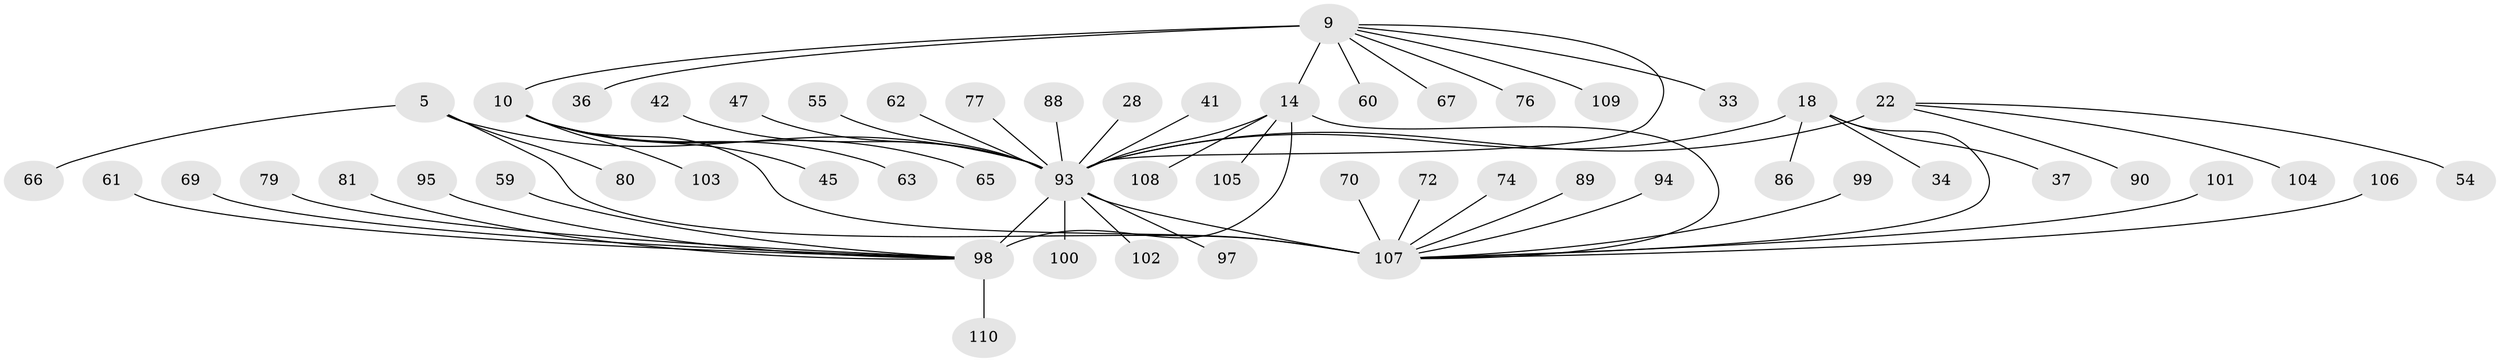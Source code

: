 // original degree distribution, {5: 0.045454545454545456, 7: 0.05454545454545454, 11: 0.00909090909090909, 12: 0.00909090909090909, 6: 0.045454545454545456, 9: 0.01818181818181818, 10: 0.03636363636363636, 8: 0.02727272727272727, 2: 0.16363636363636364, 1: 0.5545454545454546, 3: 0.02727272727272727, 4: 0.00909090909090909}
// Generated by graph-tools (version 1.1) at 2025/55/03/09/25 04:55:45]
// undirected, 55 vertices, 60 edges
graph export_dot {
graph [start="1"]
  node [color=gray90,style=filled];
  5 [super="+1"];
  9 [super="+6"];
  10 [super="+8"];
  14 [super="+12+13"];
  18 [super="+16"];
  22 [super="+21"];
  28;
  33;
  34;
  36;
  37;
  41;
  42;
  45;
  47;
  54;
  55;
  59;
  60;
  61;
  62;
  63;
  65;
  66;
  67;
  69;
  70 [super="+49"];
  72 [super="+27"];
  74;
  76;
  77;
  79 [super="+40"];
  80 [super="+78"];
  81;
  86;
  88;
  89;
  90;
  93 [super="+73+92+51"];
  94 [super="+85"];
  95;
  97;
  98 [super="+15+29+44"];
  99 [super="+26"];
  100;
  101 [super="+68"];
  102;
  103;
  104;
  105;
  106 [super="+96"];
  107 [super="+83"];
  108 [super="+84"];
  109 [super="+50"];
  110;
  5 -- 66;
  5 -- 80;
  5 -- 93;
  5 -- 107 [weight=6];
  9 -- 10 [weight=6];
  9 -- 14;
  9 -- 36;
  9 -- 67;
  9 -- 76;
  9 -- 33;
  9 -- 60;
  9 -- 109;
  9 -- 93 [weight=3];
  10 -- 63;
  10 -- 65;
  10 -- 103;
  10 -- 45;
  10 -- 107 [weight=2];
  14 -- 105;
  14 -- 108;
  14 -- 93 [weight=2];
  14 -- 98 [weight=6];
  14 -- 107 [weight=2];
  18 -- 37;
  18 -- 86;
  18 -- 34;
  18 -- 107;
  18 -- 93 [weight=10];
  22 -- 104;
  22 -- 54;
  22 -- 90;
  22 -- 93 [weight=6];
  28 -- 93;
  41 -- 93;
  42 -- 93;
  47 -- 93;
  55 -- 93;
  59 -- 98;
  61 -- 98;
  62 -- 93;
  69 -- 98;
  70 -- 107;
  72 -- 107;
  74 -- 107;
  77 -- 93;
  79 -- 98;
  81 -- 98;
  88 -- 93;
  89 -- 107;
  93 -- 100;
  93 -- 98 [weight=2];
  93 -- 97;
  93 -- 102;
  93 -- 107;
  94 -- 107;
  95 -- 98;
  98 -- 110;
  99 -- 107;
  101 -- 107;
  106 -- 107;
}
